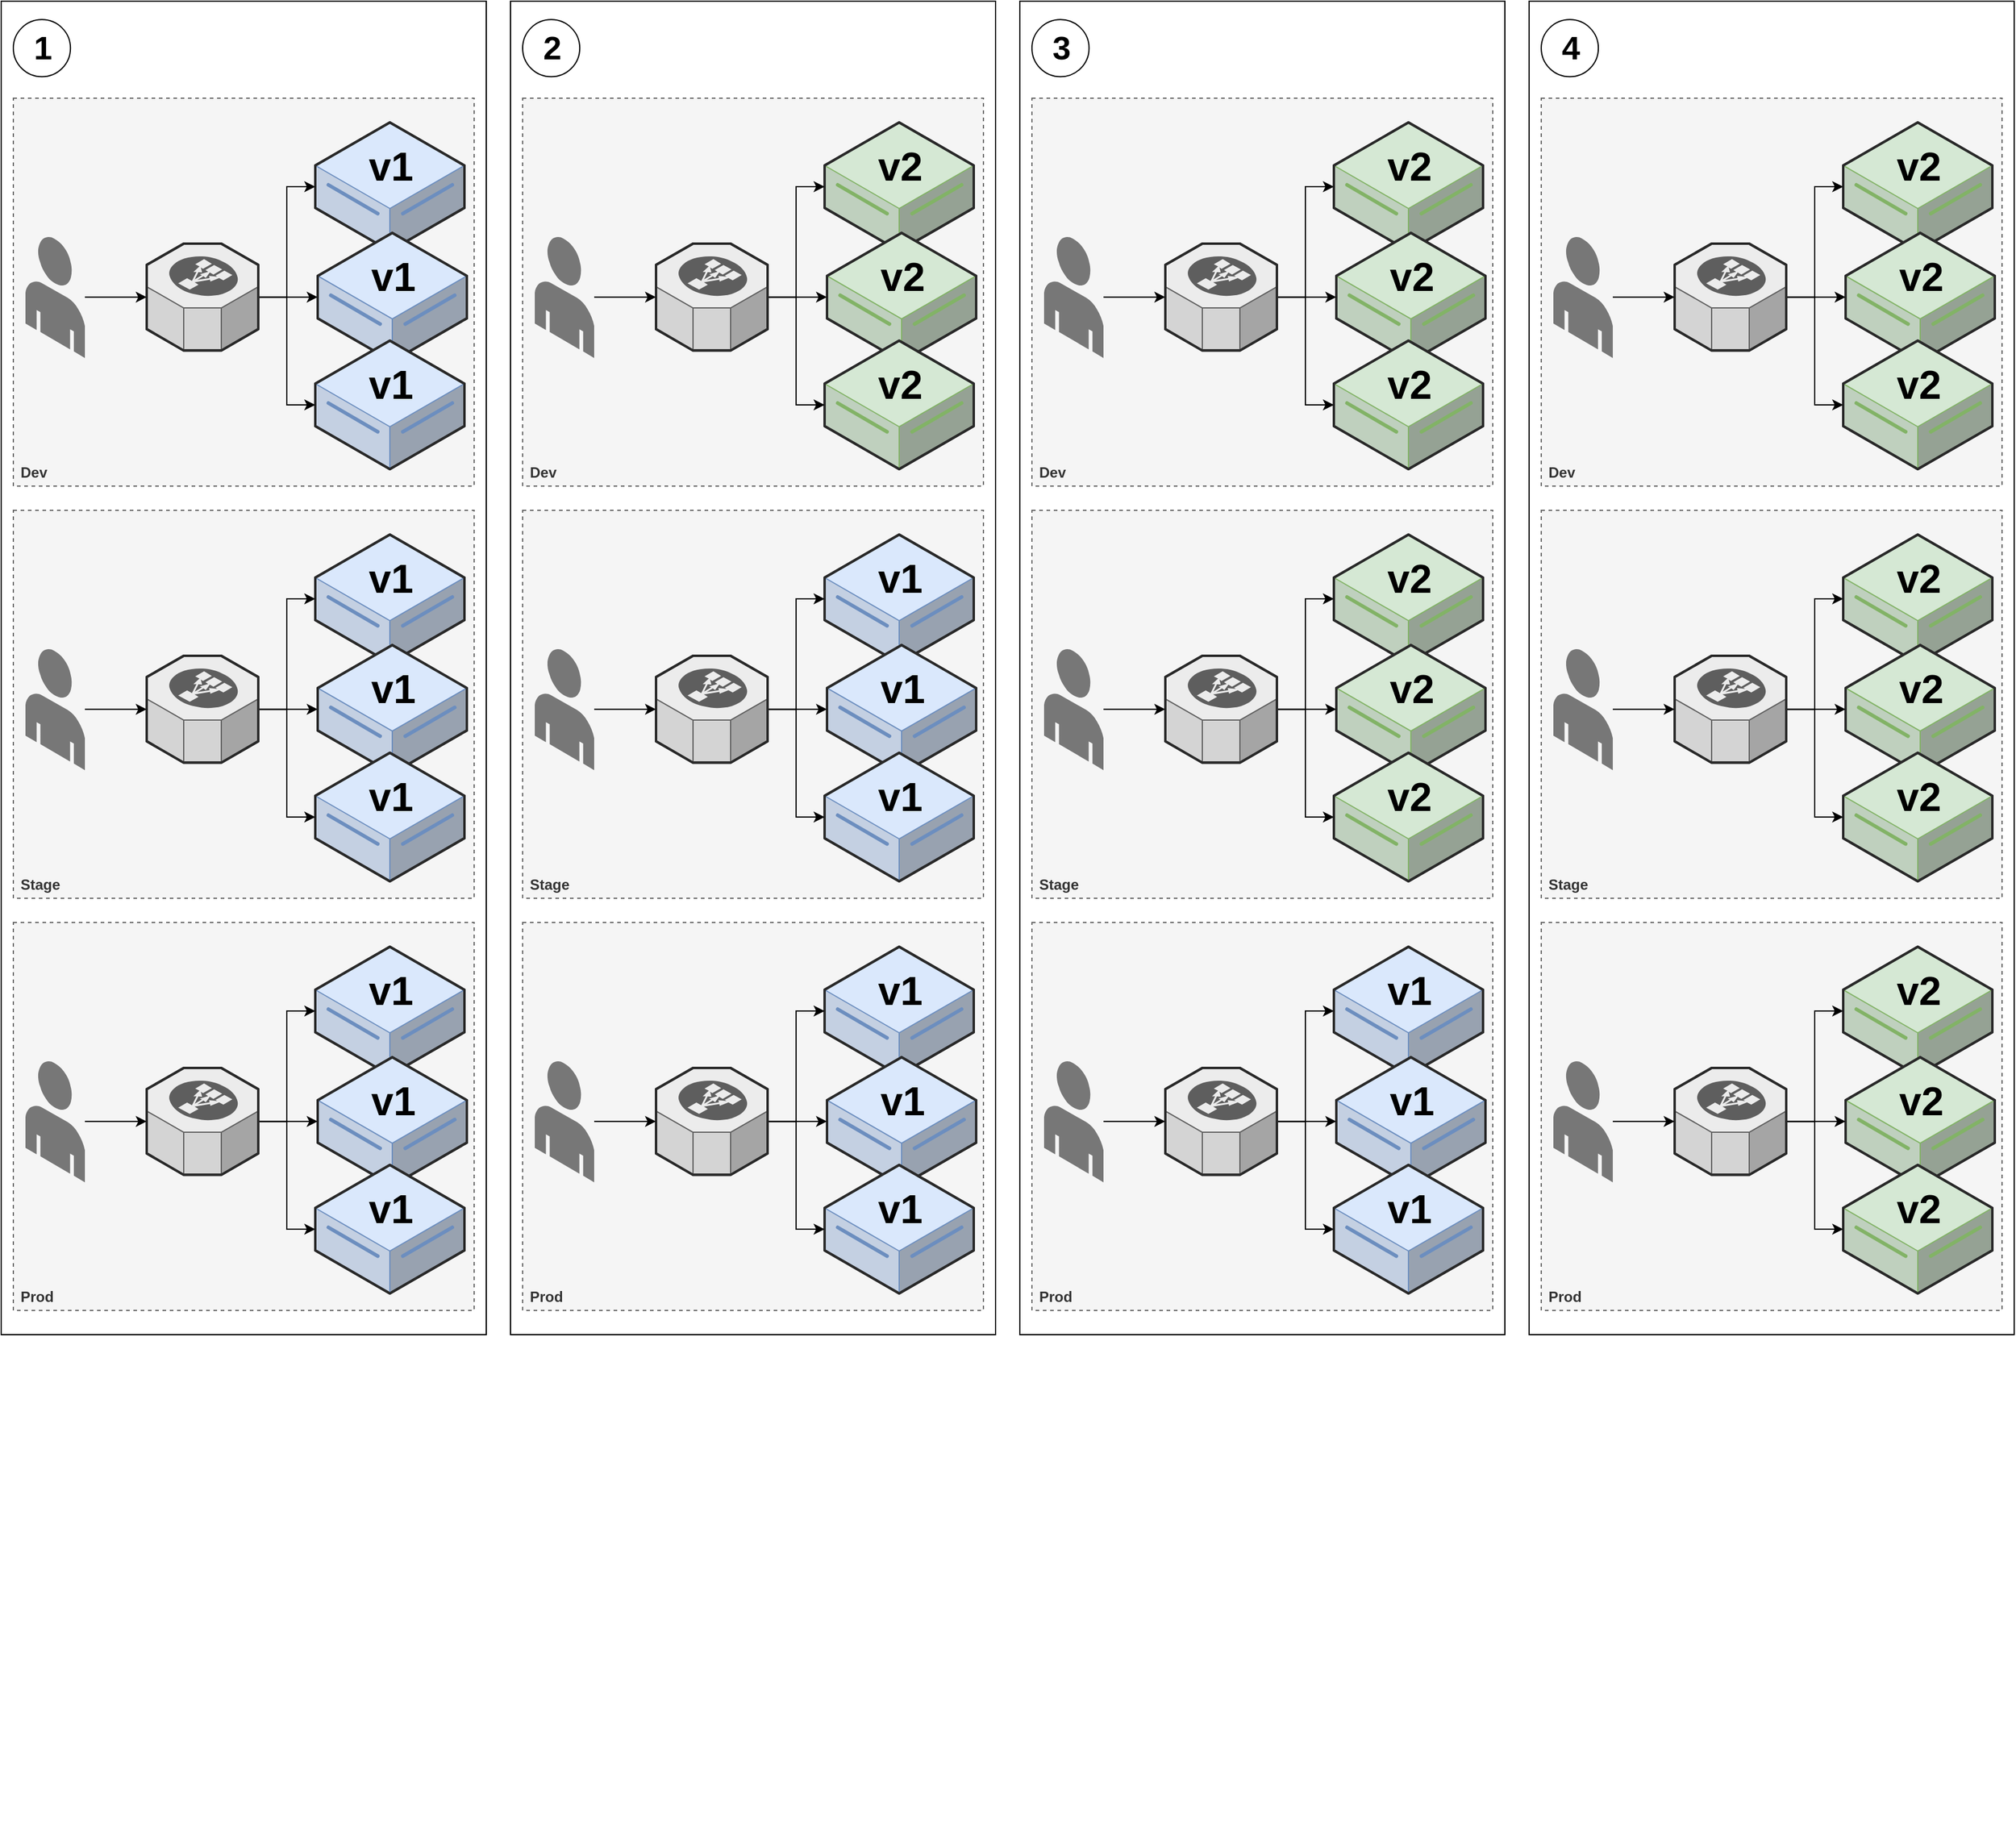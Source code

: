 <mxfile version="24.4.8" type="device">
  <diagram name="Page-1" id="-ZYCApN5Wwl5NKDxl_Fw">
    <mxGraphModel dx="1912" dy="1060" grid="1" gridSize="10" guides="1" tooltips="1" connect="1" arrows="1" fold="1" page="1" pageScale="1" pageWidth="850" pageHeight="1100" math="0" shadow="0">
      <root>
        <mxCell id="0" />
        <mxCell id="1" parent="0" />
        <mxCell id="LBr9hsCO0pmCrkEfYy0i-32" value="" style="group" parent="1" vertex="1" connectable="0">
          <mxGeometry x="40" y="330" width="400" height="1160" as="geometry" />
        </mxCell>
        <mxCell id="LBr9hsCO0pmCrkEfYy0i-30" value="" style="rounded=0;whiteSpace=wrap;html=1;fillColor=none;" parent="LBr9hsCO0pmCrkEfYy0i-32" vertex="1">
          <mxGeometry width="400" height="1100" as="geometry" />
        </mxCell>
        <mxCell id="LBr9hsCO0pmCrkEfYy0i-31" value="1" style="ellipse;whiteSpace=wrap;html=1;aspect=fixed;fontSize=27;fontStyle=1;spacing=2;spacingLeft=2;spacingTop=1;" parent="LBr9hsCO0pmCrkEfYy0i-32" vertex="1">
          <mxGeometry x="10" y="15.162" width="47.103" height="47.103" as="geometry" />
        </mxCell>
        <mxCell id="MKQej5prIgWaxCBxzrgC-1" value="Dev" style="rounded=0;whiteSpace=wrap;html=1;dashed=1;fillColor=#f5f5f5;fontColor=#333333;strokeColor=#666666;fontStyle=1;labelPosition=center;verticalLabelPosition=middle;align=left;verticalAlign=bottom;spacingLeft=4;spacingBottom=2;" vertex="1" parent="LBr9hsCO0pmCrkEfYy0i-32">
          <mxGeometry x="10" y="80" width="380" height="320" as="geometry" />
        </mxCell>
        <mxCell id="MKQej5prIgWaxCBxzrgC-2" value="Stage" style="rounded=0;whiteSpace=wrap;html=1;dashed=1;fillColor=#f5f5f5;fontColor=#333333;strokeColor=#666666;fontStyle=1;labelPosition=center;verticalLabelPosition=middle;align=left;verticalAlign=bottom;spacingLeft=4;spacingBottom=2;" vertex="1" parent="LBr9hsCO0pmCrkEfYy0i-32">
          <mxGeometry x="10" y="420" width="380" height="320" as="geometry" />
        </mxCell>
        <mxCell id="MKQej5prIgWaxCBxzrgC-3" value="&lt;div style=&quot;font-size: 8px;&quot;&gt;&lt;font style=&quot;font-size: 8px;&quot;&gt;&lt;br style=&quot;&quot;&gt;&lt;/font&gt;&lt;/div&gt;v1" style="verticalLabelPosition=middle;html=1;verticalAlign=top;strokeWidth=1;align=center;outlineConnect=0;dashed=0;outlineConnect=0;shape=mxgraph.aws3d.dataServer;strokeColor=#6c8ebf;aspect=fixed;fillColor=#dae8fc;labelPosition=center;fontStyle=1;fontSize=33;" vertex="1" parent="LBr9hsCO0pmCrkEfYy0i-32">
          <mxGeometry x="259" y="440" width="123" height="106" as="geometry" />
        </mxCell>
        <mxCell id="MKQej5prIgWaxCBxzrgC-4" value="&lt;div style=&quot;font-size: 8px;&quot;&gt;&lt;font style=&quot;font-size: 8px;&quot;&gt;&lt;br style=&quot;&quot;&gt;&lt;/font&gt;&lt;/div&gt;v1" style="verticalLabelPosition=middle;html=1;verticalAlign=top;strokeWidth=1;align=center;outlineConnect=0;dashed=0;outlineConnect=0;shape=mxgraph.aws3d.dataServer;strokeColor=#6c8ebf;aspect=fixed;fillColor=#dae8fc;labelPosition=center;fontStyle=1;fontSize=33;" vertex="1" parent="LBr9hsCO0pmCrkEfYy0i-32">
          <mxGeometry x="261" y="531.09" width="123" height="106" as="geometry" />
        </mxCell>
        <mxCell id="MKQej5prIgWaxCBxzrgC-5" value="&lt;div style=&quot;font-size: 8px;&quot;&gt;&lt;font style=&quot;font-size: 8px;&quot;&gt;&lt;br style=&quot;&quot;&gt;&lt;/font&gt;&lt;/div&gt;v1" style="verticalLabelPosition=middle;html=1;verticalAlign=top;strokeWidth=1;align=center;outlineConnect=0;dashed=0;outlineConnect=0;shape=mxgraph.aws3d.dataServer;strokeColor=#6c8ebf;aspect=fixed;fillColor=#dae8fc;labelPosition=center;fontStyle=1;fontSize=33;" vertex="1" parent="LBr9hsCO0pmCrkEfYy0i-32">
          <mxGeometry x="259" y="620" width="123" height="106" as="geometry" />
        </mxCell>
        <mxCell id="MKQej5prIgWaxCBxzrgC-6" style="edgeStyle=orthogonalEdgeStyle;rounded=0;orthogonalLoop=1;jettySize=auto;html=1;" edge="1" parent="LBr9hsCO0pmCrkEfYy0i-32" source="MKQej5prIgWaxCBxzrgC-9" target="MKQej5prIgWaxCBxzrgC-3">
          <mxGeometry relative="1" as="geometry" />
        </mxCell>
        <mxCell id="MKQej5prIgWaxCBxzrgC-7" style="edgeStyle=orthogonalEdgeStyle;rounded=0;orthogonalLoop=1;jettySize=auto;html=1;" edge="1" parent="LBr9hsCO0pmCrkEfYy0i-32" source="MKQej5prIgWaxCBxzrgC-9" target="MKQej5prIgWaxCBxzrgC-4">
          <mxGeometry relative="1" as="geometry" />
        </mxCell>
        <mxCell id="MKQej5prIgWaxCBxzrgC-8" style="edgeStyle=orthogonalEdgeStyle;rounded=0;orthogonalLoop=1;jettySize=auto;html=1;" edge="1" parent="LBr9hsCO0pmCrkEfYy0i-32" source="MKQej5prIgWaxCBxzrgC-9" target="MKQej5prIgWaxCBxzrgC-5">
          <mxGeometry relative="1" as="geometry" />
        </mxCell>
        <mxCell id="MKQej5prIgWaxCBxzrgC-9" value="" style="verticalLabelPosition=bottom;html=1;verticalAlign=top;strokeWidth=1;align=center;outlineConnect=0;dashed=0;outlineConnect=0;shape=mxgraph.aws3d.elasticLoadBalancing;fillColor=#ECECEC;strokeColor=#5E5E5E;aspect=fixed;" vertex="1" parent="LBr9hsCO0pmCrkEfYy0i-32">
          <mxGeometry x="120" y="540.01" width="92" height="88.17" as="geometry" />
        </mxCell>
        <mxCell id="MKQej5prIgWaxCBxzrgC-10" style="edgeStyle=orthogonalEdgeStyle;rounded=0;orthogonalLoop=1;jettySize=auto;html=1;" edge="1" parent="LBr9hsCO0pmCrkEfYy0i-32" source="MKQej5prIgWaxCBxzrgC-11" target="MKQej5prIgWaxCBxzrgC-9">
          <mxGeometry relative="1" as="geometry" />
        </mxCell>
        <mxCell id="MKQej5prIgWaxCBxzrgC-11" value="" style="verticalLabelPosition=bottom;html=1;verticalAlign=top;strokeWidth=1;align=center;outlineConnect=0;dashed=0;outlineConnect=0;shape=mxgraph.aws3d.end_user;strokeColor=none;fillColor=#777777;aspect=fixed;" vertex="1" parent="LBr9hsCO0pmCrkEfYy0i-32">
          <mxGeometry x="20" y="533.86" width="49" height="100.46" as="geometry" />
        </mxCell>
        <mxCell id="MKQej5prIgWaxCBxzrgC-12" value="Prod" style="rounded=0;whiteSpace=wrap;html=1;dashed=1;fillColor=#f5f5f5;fontColor=#333333;strokeColor=#666666;fontStyle=1;labelPosition=center;verticalLabelPosition=middle;align=left;verticalAlign=bottom;spacingLeft=4;spacingBottom=2;" vertex="1" parent="LBr9hsCO0pmCrkEfYy0i-32">
          <mxGeometry x="10" y="760" width="380" height="320" as="geometry" />
        </mxCell>
        <mxCell id="MKQej5prIgWaxCBxzrgC-13" value="&lt;div style=&quot;font-size: 8px;&quot;&gt;&lt;font style=&quot;font-size: 8px;&quot;&gt;&lt;br style=&quot;&quot;&gt;&lt;/font&gt;&lt;/div&gt;v1" style="verticalLabelPosition=middle;html=1;verticalAlign=top;strokeWidth=1;align=center;outlineConnect=0;dashed=0;outlineConnect=0;shape=mxgraph.aws3d.dataServer;strokeColor=#6c8ebf;aspect=fixed;fillColor=#dae8fc;labelPosition=center;fontStyle=1;fontSize=33;" vertex="1" parent="LBr9hsCO0pmCrkEfYy0i-32">
          <mxGeometry x="259" y="780" width="123" height="106" as="geometry" />
        </mxCell>
        <mxCell id="MKQej5prIgWaxCBxzrgC-14" value="&lt;div style=&quot;font-size: 8px;&quot;&gt;&lt;font style=&quot;font-size: 8px;&quot;&gt;&lt;br style=&quot;&quot;&gt;&lt;/font&gt;&lt;/div&gt;v1" style="verticalLabelPosition=middle;html=1;verticalAlign=top;strokeWidth=1;align=center;outlineConnect=0;dashed=0;outlineConnect=0;shape=mxgraph.aws3d.dataServer;strokeColor=#6c8ebf;aspect=fixed;fillColor=#dae8fc;labelPosition=center;fontStyle=1;fontSize=33;" vertex="1" parent="LBr9hsCO0pmCrkEfYy0i-32">
          <mxGeometry x="261" y="871.09" width="123" height="106" as="geometry" />
        </mxCell>
        <mxCell id="MKQej5prIgWaxCBxzrgC-15" value="&lt;div style=&quot;font-size: 8px;&quot;&gt;&lt;font style=&quot;font-size: 8px;&quot;&gt;&lt;br style=&quot;&quot;&gt;&lt;/font&gt;&lt;/div&gt;v1" style="verticalLabelPosition=middle;html=1;verticalAlign=top;strokeWidth=1;align=center;outlineConnect=0;dashed=0;outlineConnect=0;shape=mxgraph.aws3d.dataServer;strokeColor=#6c8ebf;aspect=fixed;fillColor=#dae8fc;labelPosition=center;fontStyle=1;fontSize=33;" vertex="1" parent="LBr9hsCO0pmCrkEfYy0i-32">
          <mxGeometry x="259" y="960" width="123" height="106" as="geometry" />
        </mxCell>
        <mxCell id="MKQej5prIgWaxCBxzrgC-16" style="edgeStyle=orthogonalEdgeStyle;rounded=0;orthogonalLoop=1;jettySize=auto;html=1;" edge="1" parent="LBr9hsCO0pmCrkEfYy0i-32" source="MKQej5prIgWaxCBxzrgC-19" target="MKQej5prIgWaxCBxzrgC-13">
          <mxGeometry relative="1" as="geometry" />
        </mxCell>
        <mxCell id="MKQej5prIgWaxCBxzrgC-17" style="edgeStyle=orthogonalEdgeStyle;rounded=0;orthogonalLoop=1;jettySize=auto;html=1;" edge="1" parent="LBr9hsCO0pmCrkEfYy0i-32" source="MKQej5prIgWaxCBxzrgC-19" target="MKQej5prIgWaxCBxzrgC-14">
          <mxGeometry relative="1" as="geometry" />
        </mxCell>
        <mxCell id="MKQej5prIgWaxCBxzrgC-18" style="edgeStyle=orthogonalEdgeStyle;rounded=0;orthogonalLoop=1;jettySize=auto;html=1;" edge="1" parent="LBr9hsCO0pmCrkEfYy0i-32" source="MKQej5prIgWaxCBxzrgC-19" target="MKQej5prIgWaxCBxzrgC-15">
          <mxGeometry relative="1" as="geometry" />
        </mxCell>
        <mxCell id="MKQej5prIgWaxCBxzrgC-19" value="" style="verticalLabelPosition=bottom;html=1;verticalAlign=top;strokeWidth=1;align=center;outlineConnect=0;dashed=0;outlineConnect=0;shape=mxgraph.aws3d.elasticLoadBalancing;fillColor=#ECECEC;strokeColor=#5E5E5E;aspect=fixed;" vertex="1" parent="LBr9hsCO0pmCrkEfYy0i-32">
          <mxGeometry x="120" y="880.01" width="92" height="88.17" as="geometry" />
        </mxCell>
        <mxCell id="MKQej5prIgWaxCBxzrgC-20" style="edgeStyle=orthogonalEdgeStyle;rounded=0;orthogonalLoop=1;jettySize=auto;html=1;" edge="1" parent="LBr9hsCO0pmCrkEfYy0i-32" source="MKQej5prIgWaxCBxzrgC-21" target="MKQej5prIgWaxCBxzrgC-19">
          <mxGeometry relative="1" as="geometry" />
        </mxCell>
        <mxCell id="MKQej5prIgWaxCBxzrgC-21" value="" style="verticalLabelPosition=bottom;html=1;verticalAlign=top;strokeWidth=1;align=center;outlineConnect=0;dashed=0;outlineConnect=0;shape=mxgraph.aws3d.end_user;strokeColor=none;fillColor=#777777;aspect=fixed;" vertex="1" parent="LBr9hsCO0pmCrkEfYy0i-32">
          <mxGeometry x="20" y="873.86" width="49" height="100.46" as="geometry" />
        </mxCell>
        <mxCell id="LBr9hsCO0pmCrkEfYy0i-1" value="&lt;div style=&quot;font-size: 8px;&quot;&gt;&lt;font style=&quot;font-size: 8px;&quot;&gt;&lt;br style=&quot;&quot;&gt;&lt;/font&gt;&lt;/div&gt;v1" style="verticalLabelPosition=middle;html=1;verticalAlign=top;strokeWidth=1;align=center;outlineConnect=0;dashed=0;outlineConnect=0;shape=mxgraph.aws3d.dataServer;strokeColor=#6c8ebf;aspect=fixed;fillColor=#dae8fc;labelPosition=center;fontStyle=1;fontSize=33;" parent="1" vertex="1">
          <mxGeometry x="299" y="430" width="123" height="106" as="geometry" />
        </mxCell>
        <mxCell id="LBr9hsCO0pmCrkEfYy0i-4" value="&lt;div style=&quot;font-size: 8px;&quot;&gt;&lt;font style=&quot;font-size: 8px;&quot;&gt;&lt;br style=&quot;&quot;&gt;&lt;/font&gt;&lt;/div&gt;v1" style="verticalLabelPosition=middle;html=1;verticalAlign=top;strokeWidth=1;align=center;outlineConnect=0;dashed=0;outlineConnect=0;shape=mxgraph.aws3d.dataServer;strokeColor=#6c8ebf;aspect=fixed;fillColor=#dae8fc;labelPosition=center;fontStyle=1;fontSize=33;" parent="1" vertex="1">
          <mxGeometry x="301" y="521.09" width="123" height="106" as="geometry" />
        </mxCell>
        <mxCell id="LBr9hsCO0pmCrkEfYy0i-5" value="&lt;div style=&quot;font-size: 8px;&quot;&gt;&lt;font style=&quot;font-size: 8px;&quot;&gt;&lt;br style=&quot;&quot;&gt;&lt;/font&gt;&lt;/div&gt;v1" style="verticalLabelPosition=middle;html=1;verticalAlign=top;strokeWidth=1;align=center;outlineConnect=0;dashed=0;outlineConnect=0;shape=mxgraph.aws3d.dataServer;strokeColor=#6c8ebf;aspect=fixed;fillColor=#dae8fc;labelPosition=center;fontStyle=1;fontSize=33;" parent="1" vertex="1">
          <mxGeometry x="299" y="610" width="123" height="106" as="geometry" />
        </mxCell>
        <mxCell id="LBr9hsCO0pmCrkEfYy0i-9" style="edgeStyle=orthogonalEdgeStyle;rounded=0;orthogonalLoop=1;jettySize=auto;html=1;" parent="1" source="LBr9hsCO0pmCrkEfYy0i-6" target="LBr9hsCO0pmCrkEfYy0i-1" edge="1">
          <mxGeometry relative="1" as="geometry" />
        </mxCell>
        <mxCell id="LBr9hsCO0pmCrkEfYy0i-10" style="edgeStyle=orthogonalEdgeStyle;rounded=0;orthogonalLoop=1;jettySize=auto;html=1;" parent="1" source="LBr9hsCO0pmCrkEfYy0i-6" target="LBr9hsCO0pmCrkEfYy0i-4" edge="1">
          <mxGeometry relative="1" as="geometry" />
        </mxCell>
        <mxCell id="LBr9hsCO0pmCrkEfYy0i-11" style="edgeStyle=orthogonalEdgeStyle;rounded=0;orthogonalLoop=1;jettySize=auto;html=1;" parent="1" source="LBr9hsCO0pmCrkEfYy0i-6" target="LBr9hsCO0pmCrkEfYy0i-5" edge="1">
          <mxGeometry relative="1" as="geometry" />
        </mxCell>
        <mxCell id="LBr9hsCO0pmCrkEfYy0i-6" value="" style="verticalLabelPosition=bottom;html=1;verticalAlign=top;strokeWidth=1;align=center;outlineConnect=0;dashed=0;outlineConnect=0;shape=mxgraph.aws3d.elasticLoadBalancing;fillColor=#ECECEC;strokeColor=#5E5E5E;aspect=fixed;" parent="1" vertex="1">
          <mxGeometry x="160" y="530.01" width="92" height="88.17" as="geometry" />
        </mxCell>
        <mxCell id="LBr9hsCO0pmCrkEfYy0i-8" style="edgeStyle=orthogonalEdgeStyle;rounded=0;orthogonalLoop=1;jettySize=auto;html=1;" parent="1" source="LBr9hsCO0pmCrkEfYy0i-7" target="LBr9hsCO0pmCrkEfYy0i-6" edge="1">
          <mxGeometry relative="1" as="geometry" />
        </mxCell>
        <mxCell id="LBr9hsCO0pmCrkEfYy0i-7" value="" style="verticalLabelPosition=bottom;html=1;verticalAlign=top;strokeWidth=1;align=center;outlineConnect=0;dashed=0;outlineConnect=0;shape=mxgraph.aws3d.end_user;strokeColor=none;fillColor=#777777;aspect=fixed;" parent="1" vertex="1">
          <mxGeometry x="60" y="523.86" width="49" height="100.46" as="geometry" />
        </mxCell>
        <mxCell id="MKQej5prIgWaxCBxzrgC-22" value="" style="group" vertex="1" connectable="0" parent="1">
          <mxGeometry x="460" y="690" width="400" height="1160" as="geometry" />
        </mxCell>
        <mxCell id="MKQej5prIgWaxCBxzrgC-23" value="" style="rounded=0;whiteSpace=wrap;html=1;fillColor=none;" vertex="1" parent="MKQej5prIgWaxCBxzrgC-22">
          <mxGeometry y="-360" width="400" height="1100" as="geometry" />
        </mxCell>
        <mxCell id="MKQej5prIgWaxCBxzrgC-24" value="2" style="ellipse;whiteSpace=wrap;html=1;aspect=fixed;fontSize=27;fontStyle=1;spacing=2;spacingLeft=2;spacingTop=1;" vertex="1" parent="MKQej5prIgWaxCBxzrgC-22">
          <mxGeometry x="10" y="-344.838" width="47.103" height="47.103" as="geometry" />
        </mxCell>
        <mxCell id="MKQej5prIgWaxCBxzrgC-28" value="Dev" style="rounded=0;whiteSpace=wrap;html=1;dashed=1;fillColor=#f5f5f5;fontColor=#333333;strokeColor=#666666;fontStyle=1;labelPosition=center;verticalLabelPosition=middle;align=left;verticalAlign=bottom;spacingLeft=4;spacingBottom=2;" vertex="1" parent="MKQej5prIgWaxCBxzrgC-22">
          <mxGeometry x="10" y="-280" width="380" height="320" as="geometry" />
        </mxCell>
        <mxCell id="MKQej5prIgWaxCBxzrgC-29" value="Stage" style="rounded=0;whiteSpace=wrap;html=1;dashed=1;fillColor=#f5f5f5;fontColor=#333333;strokeColor=#666666;fontStyle=1;labelPosition=center;verticalLabelPosition=middle;align=left;verticalAlign=bottom;spacingLeft=4;spacingBottom=2;" vertex="1" parent="MKQej5prIgWaxCBxzrgC-22">
          <mxGeometry x="10" y="60" width="380" height="320" as="geometry" />
        </mxCell>
        <mxCell id="MKQej5prIgWaxCBxzrgC-30" value="&lt;div style=&quot;font-size: 8px;&quot;&gt;&lt;font style=&quot;font-size: 8px;&quot;&gt;&lt;br style=&quot;&quot;&gt;&lt;/font&gt;&lt;/div&gt;v1" style="verticalLabelPosition=middle;html=1;verticalAlign=top;strokeWidth=1;align=center;outlineConnect=0;dashed=0;outlineConnect=0;shape=mxgraph.aws3d.dataServer;strokeColor=#6c8ebf;aspect=fixed;fillColor=#dae8fc;labelPosition=center;fontStyle=1;fontSize=33;" vertex="1" parent="MKQej5prIgWaxCBxzrgC-22">
          <mxGeometry x="259" y="80" width="123" height="106" as="geometry" />
        </mxCell>
        <mxCell id="MKQej5prIgWaxCBxzrgC-31" value="&lt;div style=&quot;font-size: 8px;&quot;&gt;&lt;font style=&quot;font-size: 8px;&quot;&gt;&lt;br style=&quot;&quot;&gt;&lt;/font&gt;&lt;/div&gt;v1" style="verticalLabelPosition=middle;html=1;verticalAlign=top;strokeWidth=1;align=center;outlineConnect=0;dashed=0;outlineConnect=0;shape=mxgraph.aws3d.dataServer;strokeColor=#6c8ebf;aspect=fixed;fillColor=#dae8fc;labelPosition=center;fontStyle=1;fontSize=33;" vertex="1" parent="MKQej5prIgWaxCBxzrgC-22">
          <mxGeometry x="261" y="171.09" width="123" height="106" as="geometry" />
        </mxCell>
        <mxCell id="MKQej5prIgWaxCBxzrgC-32" value="&lt;div style=&quot;font-size: 8px;&quot;&gt;&lt;font style=&quot;font-size: 8px;&quot;&gt;&lt;br style=&quot;&quot;&gt;&lt;/font&gt;&lt;/div&gt;v1" style="verticalLabelPosition=middle;html=1;verticalAlign=top;strokeWidth=1;align=center;outlineConnect=0;dashed=0;outlineConnect=0;shape=mxgraph.aws3d.dataServer;strokeColor=#6c8ebf;aspect=fixed;fillColor=#dae8fc;labelPosition=center;fontStyle=1;fontSize=33;" vertex="1" parent="MKQej5prIgWaxCBxzrgC-22">
          <mxGeometry x="259" y="260" width="123" height="106" as="geometry" />
        </mxCell>
        <mxCell id="MKQej5prIgWaxCBxzrgC-33" style="edgeStyle=orthogonalEdgeStyle;rounded=0;orthogonalLoop=1;jettySize=auto;html=1;" edge="1" parent="MKQej5prIgWaxCBxzrgC-22" source="MKQej5prIgWaxCBxzrgC-36" target="MKQej5prIgWaxCBxzrgC-30">
          <mxGeometry relative="1" as="geometry" />
        </mxCell>
        <mxCell id="MKQej5prIgWaxCBxzrgC-34" style="edgeStyle=orthogonalEdgeStyle;rounded=0;orthogonalLoop=1;jettySize=auto;html=1;" edge="1" parent="MKQej5prIgWaxCBxzrgC-22" source="MKQej5prIgWaxCBxzrgC-36" target="MKQej5prIgWaxCBxzrgC-31">
          <mxGeometry relative="1" as="geometry" />
        </mxCell>
        <mxCell id="MKQej5prIgWaxCBxzrgC-35" style="edgeStyle=orthogonalEdgeStyle;rounded=0;orthogonalLoop=1;jettySize=auto;html=1;" edge="1" parent="MKQej5prIgWaxCBxzrgC-22" source="MKQej5prIgWaxCBxzrgC-36" target="MKQej5prIgWaxCBxzrgC-32">
          <mxGeometry relative="1" as="geometry" />
        </mxCell>
        <mxCell id="MKQej5prIgWaxCBxzrgC-36" value="" style="verticalLabelPosition=bottom;html=1;verticalAlign=top;strokeWidth=1;align=center;outlineConnect=0;dashed=0;outlineConnect=0;shape=mxgraph.aws3d.elasticLoadBalancing;fillColor=#ECECEC;strokeColor=#5E5E5E;aspect=fixed;" vertex="1" parent="MKQej5prIgWaxCBxzrgC-22">
          <mxGeometry x="120" y="180.01" width="92" height="88.17" as="geometry" />
        </mxCell>
        <mxCell id="MKQej5prIgWaxCBxzrgC-37" style="edgeStyle=orthogonalEdgeStyle;rounded=0;orthogonalLoop=1;jettySize=auto;html=1;" edge="1" parent="MKQej5prIgWaxCBxzrgC-22" source="MKQej5prIgWaxCBxzrgC-38" target="MKQej5prIgWaxCBxzrgC-36">
          <mxGeometry relative="1" as="geometry" />
        </mxCell>
        <mxCell id="MKQej5prIgWaxCBxzrgC-38" value="" style="verticalLabelPosition=bottom;html=1;verticalAlign=top;strokeWidth=1;align=center;outlineConnect=0;dashed=0;outlineConnect=0;shape=mxgraph.aws3d.end_user;strokeColor=none;fillColor=#777777;aspect=fixed;" vertex="1" parent="MKQej5prIgWaxCBxzrgC-22">
          <mxGeometry x="20" y="173.86" width="49" height="100.46" as="geometry" />
        </mxCell>
        <mxCell id="MKQej5prIgWaxCBxzrgC-39" value="Prod" style="rounded=0;whiteSpace=wrap;html=1;dashed=1;fillColor=#f5f5f5;fontColor=#333333;strokeColor=#666666;fontStyle=1;labelPosition=center;verticalLabelPosition=middle;align=left;verticalAlign=bottom;spacingLeft=4;spacingBottom=2;" vertex="1" parent="MKQej5prIgWaxCBxzrgC-22">
          <mxGeometry x="10" y="400" width="380" height="320" as="geometry" />
        </mxCell>
        <mxCell id="MKQej5prIgWaxCBxzrgC-40" value="&lt;div style=&quot;font-size: 8px;&quot;&gt;&lt;font style=&quot;font-size: 8px;&quot;&gt;&lt;br style=&quot;&quot;&gt;&lt;/font&gt;&lt;/div&gt;v1" style="verticalLabelPosition=middle;html=1;verticalAlign=top;strokeWidth=1;align=center;outlineConnect=0;dashed=0;outlineConnect=0;shape=mxgraph.aws3d.dataServer;strokeColor=#6c8ebf;aspect=fixed;fillColor=#dae8fc;labelPosition=center;fontStyle=1;fontSize=33;" vertex="1" parent="MKQej5prIgWaxCBxzrgC-22">
          <mxGeometry x="259" y="420" width="123" height="106" as="geometry" />
        </mxCell>
        <mxCell id="MKQej5prIgWaxCBxzrgC-41" value="&lt;div style=&quot;font-size: 8px;&quot;&gt;&lt;font style=&quot;font-size: 8px;&quot;&gt;&lt;br style=&quot;&quot;&gt;&lt;/font&gt;&lt;/div&gt;v1" style="verticalLabelPosition=middle;html=1;verticalAlign=top;strokeWidth=1;align=center;outlineConnect=0;dashed=0;outlineConnect=0;shape=mxgraph.aws3d.dataServer;strokeColor=#6c8ebf;aspect=fixed;fillColor=#dae8fc;labelPosition=center;fontStyle=1;fontSize=33;" vertex="1" parent="MKQej5prIgWaxCBxzrgC-22">
          <mxGeometry x="261" y="511.09" width="123" height="106" as="geometry" />
        </mxCell>
        <mxCell id="MKQej5prIgWaxCBxzrgC-42" value="&lt;div style=&quot;font-size: 8px;&quot;&gt;&lt;font style=&quot;font-size: 8px;&quot;&gt;&lt;br style=&quot;&quot;&gt;&lt;/font&gt;&lt;/div&gt;v1" style="verticalLabelPosition=middle;html=1;verticalAlign=top;strokeWidth=1;align=center;outlineConnect=0;dashed=0;outlineConnect=0;shape=mxgraph.aws3d.dataServer;strokeColor=#6c8ebf;aspect=fixed;fillColor=#dae8fc;labelPosition=center;fontStyle=1;fontSize=33;" vertex="1" parent="MKQej5prIgWaxCBxzrgC-22">
          <mxGeometry x="259" y="600" width="123" height="106" as="geometry" />
        </mxCell>
        <mxCell id="MKQej5prIgWaxCBxzrgC-43" style="edgeStyle=orthogonalEdgeStyle;rounded=0;orthogonalLoop=1;jettySize=auto;html=1;" edge="1" parent="MKQej5prIgWaxCBxzrgC-22" source="MKQej5prIgWaxCBxzrgC-46" target="MKQej5prIgWaxCBxzrgC-40">
          <mxGeometry relative="1" as="geometry" />
        </mxCell>
        <mxCell id="MKQej5prIgWaxCBxzrgC-44" style="edgeStyle=orthogonalEdgeStyle;rounded=0;orthogonalLoop=1;jettySize=auto;html=1;" edge="1" parent="MKQej5prIgWaxCBxzrgC-22" source="MKQej5prIgWaxCBxzrgC-46" target="MKQej5prIgWaxCBxzrgC-41">
          <mxGeometry relative="1" as="geometry" />
        </mxCell>
        <mxCell id="MKQej5prIgWaxCBxzrgC-45" style="edgeStyle=orthogonalEdgeStyle;rounded=0;orthogonalLoop=1;jettySize=auto;html=1;" edge="1" parent="MKQej5prIgWaxCBxzrgC-22" source="MKQej5prIgWaxCBxzrgC-46" target="MKQej5prIgWaxCBxzrgC-42">
          <mxGeometry relative="1" as="geometry" />
        </mxCell>
        <mxCell id="MKQej5prIgWaxCBxzrgC-46" value="" style="verticalLabelPosition=bottom;html=1;verticalAlign=top;strokeWidth=1;align=center;outlineConnect=0;dashed=0;outlineConnect=0;shape=mxgraph.aws3d.elasticLoadBalancing;fillColor=#ECECEC;strokeColor=#5E5E5E;aspect=fixed;" vertex="1" parent="MKQej5prIgWaxCBxzrgC-22">
          <mxGeometry x="120" y="520.01" width="92" height="88.17" as="geometry" />
        </mxCell>
        <mxCell id="MKQej5prIgWaxCBxzrgC-47" style="edgeStyle=orthogonalEdgeStyle;rounded=0;orthogonalLoop=1;jettySize=auto;html=1;" edge="1" parent="MKQej5prIgWaxCBxzrgC-22" source="MKQej5prIgWaxCBxzrgC-48" target="MKQej5prIgWaxCBxzrgC-46">
          <mxGeometry relative="1" as="geometry" />
        </mxCell>
        <mxCell id="MKQej5prIgWaxCBxzrgC-48" value="" style="verticalLabelPosition=bottom;html=1;verticalAlign=top;strokeWidth=1;align=center;outlineConnect=0;dashed=0;outlineConnect=0;shape=mxgraph.aws3d.end_user;strokeColor=none;fillColor=#777777;aspect=fixed;" vertex="1" parent="MKQej5prIgWaxCBxzrgC-22">
          <mxGeometry x="20" y="513.86" width="49" height="100.46" as="geometry" />
        </mxCell>
        <mxCell id="MKQej5prIgWaxCBxzrgC-49" value="&lt;div style=&quot;font-size: 8px;&quot;&gt;&lt;font style=&quot;font-size: 8px;&quot;&gt;&lt;br style=&quot;&quot;&gt;&lt;/font&gt;&lt;/div&gt;v2" style="verticalLabelPosition=middle;html=1;verticalAlign=top;strokeWidth=1;align=center;outlineConnect=0;dashed=0;outlineConnect=0;shape=mxgraph.aws3d.dataServer;strokeColor=#82b366;aspect=fixed;fillColor=#d5e8d4;labelPosition=center;fontStyle=1;fontSize=33;" vertex="1" parent="1">
          <mxGeometry x="719" y="430" width="123" height="106" as="geometry" />
        </mxCell>
        <mxCell id="MKQej5prIgWaxCBxzrgC-50" value="&lt;div style=&quot;font-size: 8px;&quot;&gt;&lt;font style=&quot;font-size: 8px;&quot;&gt;&lt;br style=&quot;&quot;&gt;&lt;/font&gt;&lt;/div&gt;v2" style="verticalLabelPosition=middle;html=1;verticalAlign=top;strokeWidth=1;align=center;outlineConnect=0;dashed=0;outlineConnect=0;shape=mxgraph.aws3d.dataServer;strokeColor=#82b366;aspect=fixed;fillColor=#d5e8d4;labelPosition=center;fontStyle=1;fontSize=33;" vertex="1" parent="1">
          <mxGeometry x="721" y="521.09" width="123" height="106" as="geometry" />
        </mxCell>
        <mxCell id="MKQej5prIgWaxCBxzrgC-51" value="&lt;div style=&quot;font-size: 8px;&quot;&gt;&lt;font style=&quot;font-size: 8px;&quot;&gt;&lt;br style=&quot;&quot;&gt;&lt;/font&gt;&lt;/div&gt;v2" style="verticalLabelPosition=middle;html=1;verticalAlign=top;strokeWidth=1;align=center;outlineConnect=0;dashed=0;outlineConnect=0;shape=mxgraph.aws3d.dataServer;strokeColor=#82b366;aspect=fixed;fillColor=#d5e8d4;labelPosition=center;fontStyle=1;fontSize=33;" vertex="1" parent="1">
          <mxGeometry x="719" y="610" width="123" height="106" as="geometry" />
        </mxCell>
        <mxCell id="MKQej5prIgWaxCBxzrgC-52" style="edgeStyle=orthogonalEdgeStyle;rounded=0;orthogonalLoop=1;jettySize=auto;html=1;" edge="1" parent="1" source="MKQej5prIgWaxCBxzrgC-55" target="MKQej5prIgWaxCBxzrgC-49">
          <mxGeometry relative="1" as="geometry" />
        </mxCell>
        <mxCell id="MKQej5prIgWaxCBxzrgC-53" style="edgeStyle=orthogonalEdgeStyle;rounded=0;orthogonalLoop=1;jettySize=auto;html=1;" edge="1" parent="1" source="MKQej5prIgWaxCBxzrgC-55" target="MKQej5prIgWaxCBxzrgC-50">
          <mxGeometry relative="1" as="geometry" />
        </mxCell>
        <mxCell id="MKQej5prIgWaxCBxzrgC-54" style="edgeStyle=orthogonalEdgeStyle;rounded=0;orthogonalLoop=1;jettySize=auto;html=1;" edge="1" parent="1" source="MKQej5prIgWaxCBxzrgC-55" target="MKQej5prIgWaxCBxzrgC-51">
          <mxGeometry relative="1" as="geometry" />
        </mxCell>
        <mxCell id="MKQej5prIgWaxCBxzrgC-55" value="" style="verticalLabelPosition=bottom;html=1;verticalAlign=top;strokeWidth=1;align=center;outlineConnect=0;dashed=0;outlineConnect=0;shape=mxgraph.aws3d.elasticLoadBalancing;fillColor=#ECECEC;strokeColor=#5E5E5E;aspect=fixed;" vertex="1" parent="1">
          <mxGeometry x="580" y="530.01" width="92" height="88.17" as="geometry" />
        </mxCell>
        <mxCell id="MKQej5prIgWaxCBxzrgC-56" style="edgeStyle=orthogonalEdgeStyle;rounded=0;orthogonalLoop=1;jettySize=auto;html=1;" edge="1" parent="1" source="MKQej5prIgWaxCBxzrgC-57" target="MKQej5prIgWaxCBxzrgC-55">
          <mxGeometry relative="1" as="geometry" />
        </mxCell>
        <mxCell id="MKQej5prIgWaxCBxzrgC-57" value="" style="verticalLabelPosition=bottom;html=1;verticalAlign=top;strokeWidth=1;align=center;outlineConnect=0;dashed=0;outlineConnect=0;shape=mxgraph.aws3d.end_user;strokeColor=none;fillColor=#777777;aspect=fixed;" vertex="1" parent="1">
          <mxGeometry x="480" y="523.86" width="49" height="100.46" as="geometry" />
        </mxCell>
        <mxCell id="MKQej5prIgWaxCBxzrgC-58" value="" style="rounded=0;whiteSpace=wrap;html=1;fillColor=none;" vertex="1" parent="1">
          <mxGeometry x="880" y="330" width="400" height="1100" as="geometry" />
        </mxCell>
        <mxCell id="MKQej5prIgWaxCBxzrgC-59" value="3" style="ellipse;whiteSpace=wrap;html=1;aspect=fixed;fontSize=27;fontStyle=1;spacing=2;spacingLeft=2;spacingTop=1;" vertex="1" parent="1">
          <mxGeometry x="890" y="345.162" width="47.103" height="47.103" as="geometry" />
        </mxCell>
        <mxCell id="MKQej5prIgWaxCBxzrgC-60" value="Dev" style="rounded=0;whiteSpace=wrap;html=1;dashed=1;fillColor=#f5f5f5;fontColor=#333333;strokeColor=#666666;fontStyle=1;labelPosition=center;verticalLabelPosition=middle;align=left;verticalAlign=bottom;spacingLeft=4;spacingBottom=2;" vertex="1" parent="1">
          <mxGeometry x="890" y="410" width="380" height="320" as="geometry" />
        </mxCell>
        <mxCell id="MKQej5prIgWaxCBxzrgC-61" value="Stage" style="rounded=0;whiteSpace=wrap;html=1;dashed=1;fillColor=#f5f5f5;fontColor=#333333;strokeColor=#666666;fontStyle=1;labelPosition=center;verticalLabelPosition=middle;align=left;verticalAlign=bottom;spacingLeft=4;spacingBottom=2;" vertex="1" parent="1">
          <mxGeometry x="890" y="750" width="380" height="320" as="geometry" />
        </mxCell>
        <mxCell id="MKQej5prIgWaxCBxzrgC-62" value="&lt;div style=&quot;font-size: 8px;&quot;&gt;&lt;font style=&quot;font-size: 8px;&quot;&gt;&lt;br style=&quot;&quot;&gt;&lt;/font&gt;&lt;/div&gt;v2" style="verticalLabelPosition=middle;html=1;verticalAlign=top;strokeWidth=1;align=center;outlineConnect=0;dashed=0;outlineConnect=0;shape=mxgraph.aws3d.dataServer;strokeColor=#82b366;aspect=fixed;fillColor=#d5e8d4;labelPosition=center;fontStyle=1;fontSize=33;" vertex="1" parent="1">
          <mxGeometry x="1139" y="770" width="123" height="106" as="geometry" />
        </mxCell>
        <mxCell id="MKQej5prIgWaxCBxzrgC-63" value="&lt;div style=&quot;font-size: 8px;&quot;&gt;&lt;font style=&quot;font-size: 8px;&quot;&gt;&lt;br style=&quot;&quot;&gt;&lt;/font&gt;&lt;/div&gt;v2" style="verticalLabelPosition=middle;html=1;verticalAlign=top;strokeWidth=1;align=center;outlineConnect=0;dashed=0;outlineConnect=0;shape=mxgraph.aws3d.dataServer;strokeColor=#82b366;aspect=fixed;fillColor=#d5e8d4;labelPosition=center;fontStyle=1;fontSize=33;" vertex="1" parent="1">
          <mxGeometry x="1141" y="861.09" width="123" height="106" as="geometry" />
        </mxCell>
        <mxCell id="MKQej5prIgWaxCBxzrgC-64" value="&lt;div style=&quot;font-size: 8px;&quot;&gt;&lt;font style=&quot;font-size: 8px;&quot;&gt;&lt;br style=&quot;&quot;&gt;&lt;/font&gt;&lt;/div&gt;v2" style="verticalLabelPosition=middle;html=1;verticalAlign=top;strokeWidth=1;align=center;outlineConnect=0;dashed=0;outlineConnect=0;shape=mxgraph.aws3d.dataServer;strokeColor=#82b366;aspect=fixed;fillColor=#d5e8d4;labelPosition=center;fontStyle=1;fontSize=33;" vertex="1" parent="1">
          <mxGeometry x="1139" y="950" width="123" height="106" as="geometry" />
        </mxCell>
        <mxCell id="MKQej5prIgWaxCBxzrgC-65" style="edgeStyle=orthogonalEdgeStyle;rounded=0;orthogonalLoop=1;jettySize=auto;html=1;" edge="1" parent="1" source="MKQej5prIgWaxCBxzrgC-68" target="MKQej5prIgWaxCBxzrgC-62">
          <mxGeometry relative="1" as="geometry" />
        </mxCell>
        <mxCell id="MKQej5prIgWaxCBxzrgC-66" style="edgeStyle=orthogonalEdgeStyle;rounded=0;orthogonalLoop=1;jettySize=auto;html=1;" edge="1" parent="1" source="MKQej5prIgWaxCBxzrgC-68" target="MKQej5prIgWaxCBxzrgC-63">
          <mxGeometry relative="1" as="geometry" />
        </mxCell>
        <mxCell id="MKQej5prIgWaxCBxzrgC-67" style="edgeStyle=orthogonalEdgeStyle;rounded=0;orthogonalLoop=1;jettySize=auto;html=1;" edge="1" parent="1" source="MKQej5prIgWaxCBxzrgC-68" target="MKQej5prIgWaxCBxzrgC-64">
          <mxGeometry relative="1" as="geometry" />
        </mxCell>
        <mxCell id="MKQej5prIgWaxCBxzrgC-68" value="" style="verticalLabelPosition=bottom;html=1;verticalAlign=top;strokeWidth=1;align=center;outlineConnect=0;dashed=0;outlineConnect=0;shape=mxgraph.aws3d.elasticLoadBalancing;fillColor=#ECECEC;strokeColor=#5E5E5E;aspect=fixed;" vertex="1" parent="1">
          <mxGeometry x="1000" y="870.01" width="92" height="88.17" as="geometry" />
        </mxCell>
        <mxCell id="MKQej5prIgWaxCBxzrgC-69" style="edgeStyle=orthogonalEdgeStyle;rounded=0;orthogonalLoop=1;jettySize=auto;html=1;" edge="1" parent="1" source="MKQej5prIgWaxCBxzrgC-70" target="MKQej5prIgWaxCBxzrgC-68">
          <mxGeometry relative="1" as="geometry" />
        </mxCell>
        <mxCell id="MKQej5prIgWaxCBxzrgC-70" value="" style="verticalLabelPosition=bottom;html=1;verticalAlign=top;strokeWidth=1;align=center;outlineConnect=0;dashed=0;outlineConnect=0;shape=mxgraph.aws3d.end_user;strokeColor=none;fillColor=#777777;aspect=fixed;" vertex="1" parent="1">
          <mxGeometry x="900" y="863.86" width="49" height="100.46" as="geometry" />
        </mxCell>
        <mxCell id="MKQej5prIgWaxCBxzrgC-71" value="Prod" style="rounded=0;whiteSpace=wrap;html=1;dashed=1;fillColor=#f5f5f5;fontColor=#333333;strokeColor=#666666;fontStyle=1;labelPosition=center;verticalLabelPosition=middle;align=left;verticalAlign=bottom;spacingLeft=4;spacingBottom=2;" vertex="1" parent="1">
          <mxGeometry x="890" y="1090" width="380" height="320" as="geometry" />
        </mxCell>
        <mxCell id="MKQej5prIgWaxCBxzrgC-72" value="&lt;div style=&quot;font-size: 8px;&quot;&gt;&lt;font style=&quot;font-size: 8px;&quot;&gt;&lt;br style=&quot;&quot;&gt;&lt;/font&gt;&lt;/div&gt;v1" style="verticalLabelPosition=middle;html=1;verticalAlign=top;strokeWidth=1;align=center;outlineConnect=0;dashed=0;outlineConnect=0;shape=mxgraph.aws3d.dataServer;strokeColor=#6c8ebf;aspect=fixed;fillColor=#dae8fc;labelPosition=center;fontStyle=1;fontSize=33;" vertex="1" parent="1">
          <mxGeometry x="1139" y="1110" width="123" height="106" as="geometry" />
        </mxCell>
        <mxCell id="MKQej5prIgWaxCBxzrgC-73" value="&lt;div style=&quot;font-size: 8px;&quot;&gt;&lt;font style=&quot;font-size: 8px;&quot;&gt;&lt;br style=&quot;&quot;&gt;&lt;/font&gt;&lt;/div&gt;v1" style="verticalLabelPosition=middle;html=1;verticalAlign=top;strokeWidth=1;align=center;outlineConnect=0;dashed=0;outlineConnect=0;shape=mxgraph.aws3d.dataServer;strokeColor=#6c8ebf;aspect=fixed;fillColor=#dae8fc;labelPosition=center;fontStyle=1;fontSize=33;" vertex="1" parent="1">
          <mxGeometry x="1141" y="1201.09" width="123" height="106" as="geometry" />
        </mxCell>
        <mxCell id="MKQej5prIgWaxCBxzrgC-74" value="&lt;div style=&quot;font-size: 8px;&quot;&gt;&lt;font style=&quot;font-size: 8px;&quot;&gt;&lt;br style=&quot;&quot;&gt;&lt;/font&gt;&lt;/div&gt;v1" style="verticalLabelPosition=middle;html=1;verticalAlign=top;strokeWidth=1;align=center;outlineConnect=0;dashed=0;outlineConnect=0;shape=mxgraph.aws3d.dataServer;strokeColor=#6c8ebf;aspect=fixed;fillColor=#dae8fc;labelPosition=center;fontStyle=1;fontSize=33;" vertex="1" parent="1">
          <mxGeometry x="1139" y="1290" width="123" height="106" as="geometry" />
        </mxCell>
        <mxCell id="MKQej5prIgWaxCBxzrgC-75" style="edgeStyle=orthogonalEdgeStyle;rounded=0;orthogonalLoop=1;jettySize=auto;html=1;" edge="1" parent="1" source="MKQej5prIgWaxCBxzrgC-78" target="MKQej5prIgWaxCBxzrgC-72">
          <mxGeometry relative="1" as="geometry" />
        </mxCell>
        <mxCell id="MKQej5prIgWaxCBxzrgC-76" style="edgeStyle=orthogonalEdgeStyle;rounded=0;orthogonalLoop=1;jettySize=auto;html=1;" edge="1" parent="1" source="MKQej5prIgWaxCBxzrgC-78" target="MKQej5prIgWaxCBxzrgC-73">
          <mxGeometry relative="1" as="geometry" />
        </mxCell>
        <mxCell id="MKQej5prIgWaxCBxzrgC-77" style="edgeStyle=orthogonalEdgeStyle;rounded=0;orthogonalLoop=1;jettySize=auto;html=1;" edge="1" parent="1" source="MKQej5prIgWaxCBxzrgC-78" target="MKQej5prIgWaxCBxzrgC-74">
          <mxGeometry relative="1" as="geometry" />
        </mxCell>
        <mxCell id="MKQej5prIgWaxCBxzrgC-78" value="" style="verticalLabelPosition=bottom;html=1;verticalAlign=top;strokeWidth=1;align=center;outlineConnect=0;dashed=0;outlineConnect=0;shape=mxgraph.aws3d.elasticLoadBalancing;fillColor=#ECECEC;strokeColor=#5E5E5E;aspect=fixed;" vertex="1" parent="1">
          <mxGeometry x="1000" y="1210.01" width="92" height="88.17" as="geometry" />
        </mxCell>
        <mxCell id="MKQej5prIgWaxCBxzrgC-79" style="edgeStyle=orthogonalEdgeStyle;rounded=0;orthogonalLoop=1;jettySize=auto;html=1;" edge="1" parent="1" source="MKQej5prIgWaxCBxzrgC-80" target="MKQej5prIgWaxCBxzrgC-78">
          <mxGeometry relative="1" as="geometry" />
        </mxCell>
        <mxCell id="MKQej5prIgWaxCBxzrgC-80" value="" style="verticalLabelPosition=bottom;html=1;verticalAlign=top;strokeWidth=1;align=center;outlineConnect=0;dashed=0;outlineConnect=0;shape=mxgraph.aws3d.end_user;strokeColor=none;fillColor=#777777;aspect=fixed;" vertex="1" parent="1">
          <mxGeometry x="900" y="1203.86" width="49" height="100.46" as="geometry" />
        </mxCell>
        <mxCell id="MKQej5prIgWaxCBxzrgC-81" value="&lt;div style=&quot;font-size: 8px;&quot;&gt;&lt;font style=&quot;font-size: 8px;&quot;&gt;&lt;br style=&quot;&quot;&gt;&lt;/font&gt;&lt;/div&gt;v2" style="verticalLabelPosition=middle;html=1;verticalAlign=top;strokeWidth=1;align=center;outlineConnect=0;dashed=0;outlineConnect=0;shape=mxgraph.aws3d.dataServer;strokeColor=#82b366;aspect=fixed;fillColor=#d5e8d4;labelPosition=center;fontStyle=1;fontSize=33;" vertex="1" parent="1">
          <mxGeometry x="1139" y="430" width="123" height="106" as="geometry" />
        </mxCell>
        <mxCell id="MKQej5prIgWaxCBxzrgC-82" value="&lt;div style=&quot;font-size: 8px;&quot;&gt;&lt;font style=&quot;font-size: 8px;&quot;&gt;&lt;br style=&quot;&quot;&gt;&lt;/font&gt;&lt;/div&gt;v2" style="verticalLabelPosition=middle;html=1;verticalAlign=top;strokeWidth=1;align=center;outlineConnect=0;dashed=0;outlineConnect=0;shape=mxgraph.aws3d.dataServer;strokeColor=#82b366;aspect=fixed;fillColor=#d5e8d4;labelPosition=center;fontStyle=1;fontSize=33;" vertex="1" parent="1">
          <mxGeometry x="1141" y="521.09" width="123" height="106" as="geometry" />
        </mxCell>
        <mxCell id="MKQej5prIgWaxCBxzrgC-83" value="&lt;div style=&quot;font-size: 8px;&quot;&gt;&lt;font style=&quot;font-size: 8px;&quot;&gt;&lt;br style=&quot;&quot;&gt;&lt;/font&gt;&lt;/div&gt;v2" style="verticalLabelPosition=middle;html=1;verticalAlign=top;strokeWidth=1;align=center;outlineConnect=0;dashed=0;outlineConnect=0;shape=mxgraph.aws3d.dataServer;strokeColor=#82b366;aspect=fixed;fillColor=#d5e8d4;labelPosition=center;fontStyle=1;fontSize=33;" vertex="1" parent="1">
          <mxGeometry x="1139" y="610" width="123" height="106" as="geometry" />
        </mxCell>
        <mxCell id="MKQej5prIgWaxCBxzrgC-84" style="edgeStyle=orthogonalEdgeStyle;rounded=0;orthogonalLoop=1;jettySize=auto;html=1;" edge="1" parent="1" source="MKQej5prIgWaxCBxzrgC-87" target="MKQej5prIgWaxCBxzrgC-81">
          <mxGeometry relative="1" as="geometry" />
        </mxCell>
        <mxCell id="MKQej5prIgWaxCBxzrgC-85" style="edgeStyle=orthogonalEdgeStyle;rounded=0;orthogonalLoop=1;jettySize=auto;html=1;" edge="1" parent="1" source="MKQej5prIgWaxCBxzrgC-87" target="MKQej5prIgWaxCBxzrgC-82">
          <mxGeometry relative="1" as="geometry" />
        </mxCell>
        <mxCell id="MKQej5prIgWaxCBxzrgC-86" style="edgeStyle=orthogonalEdgeStyle;rounded=0;orthogonalLoop=1;jettySize=auto;html=1;" edge="1" parent="1" source="MKQej5prIgWaxCBxzrgC-87" target="MKQej5prIgWaxCBxzrgC-83">
          <mxGeometry relative="1" as="geometry" />
        </mxCell>
        <mxCell id="MKQej5prIgWaxCBxzrgC-87" value="" style="verticalLabelPosition=bottom;html=1;verticalAlign=top;strokeWidth=1;align=center;outlineConnect=0;dashed=0;outlineConnect=0;shape=mxgraph.aws3d.elasticLoadBalancing;fillColor=#ECECEC;strokeColor=#5E5E5E;aspect=fixed;" vertex="1" parent="1">
          <mxGeometry x="1000" y="530.01" width="92" height="88.17" as="geometry" />
        </mxCell>
        <mxCell id="MKQej5prIgWaxCBxzrgC-88" style="edgeStyle=orthogonalEdgeStyle;rounded=0;orthogonalLoop=1;jettySize=auto;html=1;" edge="1" parent="1" source="MKQej5prIgWaxCBxzrgC-89" target="MKQej5prIgWaxCBxzrgC-87">
          <mxGeometry relative="1" as="geometry" />
        </mxCell>
        <mxCell id="MKQej5prIgWaxCBxzrgC-89" value="" style="verticalLabelPosition=bottom;html=1;verticalAlign=top;strokeWidth=1;align=center;outlineConnect=0;dashed=0;outlineConnect=0;shape=mxgraph.aws3d.end_user;strokeColor=none;fillColor=#777777;aspect=fixed;" vertex="1" parent="1">
          <mxGeometry x="900" y="523.86" width="49" height="100.46" as="geometry" />
        </mxCell>
        <mxCell id="MKQej5prIgWaxCBxzrgC-90" value="" style="rounded=0;whiteSpace=wrap;html=1;fillColor=none;" vertex="1" parent="1">
          <mxGeometry x="1300" y="330" width="400" height="1100" as="geometry" />
        </mxCell>
        <mxCell id="MKQej5prIgWaxCBxzrgC-91" value="4" style="ellipse;whiteSpace=wrap;html=1;aspect=fixed;fontSize=27;fontStyle=1;spacing=2;spacingLeft=2;spacingTop=1;" vertex="1" parent="1">
          <mxGeometry x="1310" y="345.162" width="47.103" height="47.103" as="geometry" />
        </mxCell>
        <mxCell id="MKQej5prIgWaxCBxzrgC-92" value="Dev" style="rounded=0;whiteSpace=wrap;html=1;dashed=1;fillColor=#f5f5f5;fontColor=#333333;strokeColor=#666666;fontStyle=1;labelPosition=center;verticalLabelPosition=middle;align=left;verticalAlign=bottom;spacingLeft=4;spacingBottom=2;" vertex="1" parent="1">
          <mxGeometry x="1310" y="410" width="380" height="320" as="geometry" />
        </mxCell>
        <mxCell id="MKQej5prIgWaxCBxzrgC-93" value="Stage" style="rounded=0;whiteSpace=wrap;html=1;dashed=1;fillColor=#f5f5f5;fontColor=#333333;strokeColor=#666666;fontStyle=1;labelPosition=center;verticalLabelPosition=middle;align=left;verticalAlign=bottom;spacingLeft=4;spacingBottom=2;" vertex="1" parent="1">
          <mxGeometry x="1310" y="750" width="380" height="320" as="geometry" />
        </mxCell>
        <mxCell id="MKQej5prIgWaxCBxzrgC-94" value="&lt;div style=&quot;font-size: 8px;&quot;&gt;&lt;font style=&quot;font-size: 8px;&quot;&gt;&lt;br style=&quot;&quot;&gt;&lt;/font&gt;&lt;/div&gt;v2" style="verticalLabelPosition=middle;html=1;verticalAlign=top;strokeWidth=1;align=center;outlineConnect=0;dashed=0;outlineConnect=0;shape=mxgraph.aws3d.dataServer;strokeColor=#82b366;aspect=fixed;fillColor=#d5e8d4;labelPosition=center;fontStyle=1;fontSize=33;" vertex="1" parent="1">
          <mxGeometry x="1559" y="770" width="123" height="106" as="geometry" />
        </mxCell>
        <mxCell id="MKQej5prIgWaxCBxzrgC-95" value="&lt;div style=&quot;font-size: 8px;&quot;&gt;&lt;font style=&quot;font-size: 8px;&quot;&gt;&lt;br style=&quot;&quot;&gt;&lt;/font&gt;&lt;/div&gt;v2" style="verticalLabelPosition=middle;html=1;verticalAlign=top;strokeWidth=1;align=center;outlineConnect=0;dashed=0;outlineConnect=0;shape=mxgraph.aws3d.dataServer;strokeColor=#82b366;aspect=fixed;fillColor=#d5e8d4;labelPosition=center;fontStyle=1;fontSize=33;" vertex="1" parent="1">
          <mxGeometry x="1561" y="861.09" width="123" height="106" as="geometry" />
        </mxCell>
        <mxCell id="MKQej5prIgWaxCBxzrgC-96" value="&lt;div style=&quot;font-size: 8px;&quot;&gt;&lt;font style=&quot;font-size: 8px;&quot;&gt;&lt;br style=&quot;&quot;&gt;&lt;/font&gt;&lt;/div&gt;v2" style="verticalLabelPosition=middle;html=1;verticalAlign=top;strokeWidth=1;align=center;outlineConnect=0;dashed=0;outlineConnect=0;shape=mxgraph.aws3d.dataServer;strokeColor=#82b366;aspect=fixed;fillColor=#d5e8d4;labelPosition=center;fontStyle=1;fontSize=33;" vertex="1" parent="1">
          <mxGeometry x="1559" y="950" width="123" height="106" as="geometry" />
        </mxCell>
        <mxCell id="MKQej5prIgWaxCBxzrgC-97" style="edgeStyle=orthogonalEdgeStyle;rounded=0;orthogonalLoop=1;jettySize=auto;html=1;" edge="1" parent="1" source="MKQej5prIgWaxCBxzrgC-100" target="MKQej5prIgWaxCBxzrgC-94">
          <mxGeometry relative="1" as="geometry" />
        </mxCell>
        <mxCell id="MKQej5prIgWaxCBxzrgC-98" style="edgeStyle=orthogonalEdgeStyle;rounded=0;orthogonalLoop=1;jettySize=auto;html=1;" edge="1" parent="1" source="MKQej5prIgWaxCBxzrgC-100" target="MKQej5prIgWaxCBxzrgC-95">
          <mxGeometry relative="1" as="geometry" />
        </mxCell>
        <mxCell id="MKQej5prIgWaxCBxzrgC-99" style="edgeStyle=orthogonalEdgeStyle;rounded=0;orthogonalLoop=1;jettySize=auto;html=1;" edge="1" parent="1" source="MKQej5prIgWaxCBxzrgC-100" target="MKQej5prIgWaxCBxzrgC-96">
          <mxGeometry relative="1" as="geometry" />
        </mxCell>
        <mxCell id="MKQej5prIgWaxCBxzrgC-100" value="" style="verticalLabelPosition=bottom;html=1;verticalAlign=top;strokeWidth=1;align=center;outlineConnect=0;dashed=0;outlineConnect=0;shape=mxgraph.aws3d.elasticLoadBalancing;fillColor=#ECECEC;strokeColor=#5E5E5E;aspect=fixed;" vertex="1" parent="1">
          <mxGeometry x="1420" y="870.01" width="92" height="88.17" as="geometry" />
        </mxCell>
        <mxCell id="MKQej5prIgWaxCBxzrgC-101" style="edgeStyle=orthogonalEdgeStyle;rounded=0;orthogonalLoop=1;jettySize=auto;html=1;" edge="1" parent="1" source="MKQej5prIgWaxCBxzrgC-102" target="MKQej5prIgWaxCBxzrgC-100">
          <mxGeometry relative="1" as="geometry" />
        </mxCell>
        <mxCell id="MKQej5prIgWaxCBxzrgC-102" value="" style="verticalLabelPosition=bottom;html=1;verticalAlign=top;strokeWidth=1;align=center;outlineConnect=0;dashed=0;outlineConnect=0;shape=mxgraph.aws3d.end_user;strokeColor=none;fillColor=#777777;aspect=fixed;" vertex="1" parent="1">
          <mxGeometry x="1320" y="863.86" width="49" height="100.46" as="geometry" />
        </mxCell>
        <mxCell id="MKQej5prIgWaxCBxzrgC-103" value="Prod" style="rounded=0;whiteSpace=wrap;html=1;dashed=1;fillColor=#f5f5f5;fontColor=#333333;strokeColor=#666666;fontStyle=1;labelPosition=center;verticalLabelPosition=middle;align=left;verticalAlign=bottom;spacingLeft=4;spacingBottom=2;" vertex="1" parent="1">
          <mxGeometry x="1310" y="1090" width="380" height="320" as="geometry" />
        </mxCell>
        <mxCell id="MKQej5prIgWaxCBxzrgC-104" value="&lt;div style=&quot;font-size: 8px;&quot;&gt;&lt;font style=&quot;font-size: 8px;&quot;&gt;&lt;br style=&quot;&quot;&gt;&lt;/font&gt;&lt;/div&gt;v2" style="verticalLabelPosition=middle;html=1;verticalAlign=top;strokeWidth=1;align=center;outlineConnect=0;dashed=0;outlineConnect=0;shape=mxgraph.aws3d.dataServer;strokeColor=#82b366;aspect=fixed;fillColor=#d5e8d4;labelPosition=center;fontStyle=1;fontSize=33;" vertex="1" parent="1">
          <mxGeometry x="1559" y="1110" width="123" height="106" as="geometry" />
        </mxCell>
        <mxCell id="MKQej5prIgWaxCBxzrgC-105" value="&lt;div style=&quot;font-size: 8px;&quot;&gt;&lt;font style=&quot;font-size: 8px;&quot;&gt;&lt;br style=&quot;&quot;&gt;&lt;/font&gt;&lt;/div&gt;v2" style="verticalLabelPosition=middle;html=1;verticalAlign=top;strokeWidth=1;align=center;outlineConnect=0;dashed=0;outlineConnect=0;shape=mxgraph.aws3d.dataServer;strokeColor=#82b366;aspect=fixed;fillColor=#d5e8d4;labelPosition=center;fontStyle=1;fontSize=33;" vertex="1" parent="1">
          <mxGeometry x="1561" y="1201.09" width="123" height="106" as="geometry" />
        </mxCell>
        <mxCell id="MKQej5prIgWaxCBxzrgC-106" value="&lt;div style=&quot;font-size: 8px;&quot;&gt;&lt;font style=&quot;font-size: 8px;&quot;&gt;&lt;br style=&quot;&quot;&gt;&lt;/font&gt;&lt;/div&gt;v2" style="verticalLabelPosition=middle;html=1;verticalAlign=top;strokeWidth=1;align=center;outlineConnect=0;dashed=0;outlineConnect=0;shape=mxgraph.aws3d.dataServer;strokeColor=#82b366;aspect=fixed;fillColor=#d5e8d4;labelPosition=center;fontStyle=1;fontSize=33;" vertex="1" parent="1">
          <mxGeometry x="1559" y="1290" width="123" height="106" as="geometry" />
        </mxCell>
        <mxCell id="MKQej5prIgWaxCBxzrgC-107" style="edgeStyle=orthogonalEdgeStyle;rounded=0;orthogonalLoop=1;jettySize=auto;html=1;" edge="1" parent="1" source="MKQej5prIgWaxCBxzrgC-110" target="MKQej5prIgWaxCBxzrgC-104">
          <mxGeometry relative="1" as="geometry" />
        </mxCell>
        <mxCell id="MKQej5prIgWaxCBxzrgC-108" style="edgeStyle=orthogonalEdgeStyle;rounded=0;orthogonalLoop=1;jettySize=auto;html=1;" edge="1" parent="1" source="MKQej5prIgWaxCBxzrgC-110" target="MKQej5prIgWaxCBxzrgC-105">
          <mxGeometry relative="1" as="geometry" />
        </mxCell>
        <mxCell id="MKQej5prIgWaxCBxzrgC-109" style="edgeStyle=orthogonalEdgeStyle;rounded=0;orthogonalLoop=1;jettySize=auto;html=1;" edge="1" parent="1" source="MKQej5prIgWaxCBxzrgC-110" target="MKQej5prIgWaxCBxzrgC-106">
          <mxGeometry relative="1" as="geometry" />
        </mxCell>
        <mxCell id="MKQej5prIgWaxCBxzrgC-110" value="" style="verticalLabelPosition=bottom;html=1;verticalAlign=top;strokeWidth=1;align=center;outlineConnect=0;dashed=0;outlineConnect=0;shape=mxgraph.aws3d.elasticLoadBalancing;fillColor=#ECECEC;strokeColor=#5E5E5E;aspect=fixed;" vertex="1" parent="1">
          <mxGeometry x="1420" y="1210.01" width="92" height="88.17" as="geometry" />
        </mxCell>
        <mxCell id="MKQej5prIgWaxCBxzrgC-111" style="edgeStyle=orthogonalEdgeStyle;rounded=0;orthogonalLoop=1;jettySize=auto;html=1;" edge="1" parent="1" source="MKQej5prIgWaxCBxzrgC-112" target="MKQej5prIgWaxCBxzrgC-110">
          <mxGeometry relative="1" as="geometry" />
        </mxCell>
        <mxCell id="MKQej5prIgWaxCBxzrgC-112" value="" style="verticalLabelPosition=bottom;html=1;verticalAlign=top;strokeWidth=1;align=center;outlineConnect=0;dashed=0;outlineConnect=0;shape=mxgraph.aws3d.end_user;strokeColor=none;fillColor=#777777;aspect=fixed;" vertex="1" parent="1">
          <mxGeometry x="1320" y="1203.86" width="49" height="100.46" as="geometry" />
        </mxCell>
        <mxCell id="MKQej5prIgWaxCBxzrgC-113" value="&lt;div style=&quot;font-size: 8px;&quot;&gt;&lt;font style=&quot;font-size: 8px;&quot;&gt;&lt;br style=&quot;&quot;&gt;&lt;/font&gt;&lt;/div&gt;v2" style="verticalLabelPosition=middle;html=1;verticalAlign=top;strokeWidth=1;align=center;outlineConnect=0;dashed=0;outlineConnect=0;shape=mxgraph.aws3d.dataServer;strokeColor=#82b366;aspect=fixed;fillColor=#d5e8d4;labelPosition=center;fontStyle=1;fontSize=33;" vertex="1" parent="1">
          <mxGeometry x="1559" y="430" width="123" height="106" as="geometry" />
        </mxCell>
        <mxCell id="MKQej5prIgWaxCBxzrgC-114" value="&lt;div style=&quot;font-size: 8px;&quot;&gt;&lt;font style=&quot;font-size: 8px;&quot;&gt;&lt;br style=&quot;&quot;&gt;&lt;/font&gt;&lt;/div&gt;v2" style="verticalLabelPosition=middle;html=1;verticalAlign=top;strokeWidth=1;align=center;outlineConnect=0;dashed=0;outlineConnect=0;shape=mxgraph.aws3d.dataServer;strokeColor=#82b366;aspect=fixed;fillColor=#d5e8d4;labelPosition=center;fontStyle=1;fontSize=33;" vertex="1" parent="1">
          <mxGeometry x="1561" y="521.09" width="123" height="106" as="geometry" />
        </mxCell>
        <mxCell id="MKQej5prIgWaxCBxzrgC-115" value="&lt;div style=&quot;font-size: 8px;&quot;&gt;&lt;font style=&quot;font-size: 8px;&quot;&gt;&lt;br style=&quot;&quot;&gt;&lt;/font&gt;&lt;/div&gt;v2" style="verticalLabelPosition=middle;html=1;verticalAlign=top;strokeWidth=1;align=center;outlineConnect=0;dashed=0;outlineConnect=0;shape=mxgraph.aws3d.dataServer;strokeColor=#82b366;aspect=fixed;fillColor=#d5e8d4;labelPosition=center;fontStyle=1;fontSize=33;" vertex="1" parent="1">
          <mxGeometry x="1559" y="610" width="123" height="106" as="geometry" />
        </mxCell>
        <mxCell id="MKQej5prIgWaxCBxzrgC-116" style="edgeStyle=orthogonalEdgeStyle;rounded=0;orthogonalLoop=1;jettySize=auto;html=1;" edge="1" parent="1" source="MKQej5prIgWaxCBxzrgC-119" target="MKQej5prIgWaxCBxzrgC-113">
          <mxGeometry relative="1" as="geometry" />
        </mxCell>
        <mxCell id="MKQej5prIgWaxCBxzrgC-117" style="edgeStyle=orthogonalEdgeStyle;rounded=0;orthogonalLoop=1;jettySize=auto;html=1;" edge="1" parent="1" source="MKQej5prIgWaxCBxzrgC-119" target="MKQej5prIgWaxCBxzrgC-114">
          <mxGeometry relative="1" as="geometry" />
        </mxCell>
        <mxCell id="MKQej5prIgWaxCBxzrgC-118" style="edgeStyle=orthogonalEdgeStyle;rounded=0;orthogonalLoop=1;jettySize=auto;html=1;" edge="1" parent="1" source="MKQej5prIgWaxCBxzrgC-119" target="MKQej5prIgWaxCBxzrgC-115">
          <mxGeometry relative="1" as="geometry" />
        </mxCell>
        <mxCell id="MKQej5prIgWaxCBxzrgC-119" value="" style="verticalLabelPosition=bottom;html=1;verticalAlign=top;strokeWidth=1;align=center;outlineConnect=0;dashed=0;outlineConnect=0;shape=mxgraph.aws3d.elasticLoadBalancing;fillColor=#ECECEC;strokeColor=#5E5E5E;aspect=fixed;" vertex="1" parent="1">
          <mxGeometry x="1420" y="530.01" width="92" height="88.17" as="geometry" />
        </mxCell>
        <mxCell id="MKQej5prIgWaxCBxzrgC-120" style="edgeStyle=orthogonalEdgeStyle;rounded=0;orthogonalLoop=1;jettySize=auto;html=1;" edge="1" parent="1" source="MKQej5prIgWaxCBxzrgC-121" target="MKQej5prIgWaxCBxzrgC-119">
          <mxGeometry relative="1" as="geometry" />
        </mxCell>
        <mxCell id="MKQej5prIgWaxCBxzrgC-121" value="" style="verticalLabelPosition=bottom;html=1;verticalAlign=top;strokeWidth=1;align=center;outlineConnect=0;dashed=0;outlineConnect=0;shape=mxgraph.aws3d.end_user;strokeColor=none;fillColor=#777777;aspect=fixed;" vertex="1" parent="1">
          <mxGeometry x="1320" y="523.86" width="49" height="100.46" as="geometry" />
        </mxCell>
      </root>
    </mxGraphModel>
  </diagram>
</mxfile>
